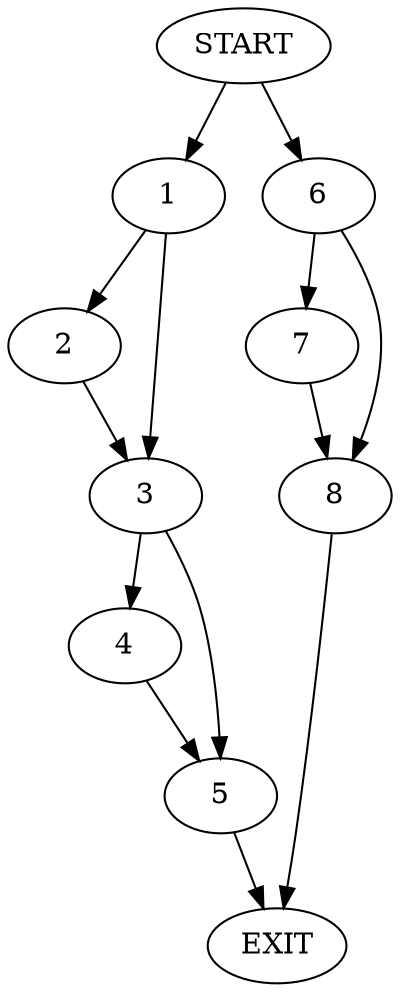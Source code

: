 digraph { 
0 [label="START"];
1;
2;
3;
4;
5;
6;
7;
8;
9[label="EXIT"];
0 -> 1;
0 -> 6;
1 -> 2;
1 -> 3;
2 -> 3;
3 -> 4;
3 -> 5;
4 -> 5;
5 -> 9;
6 -> 7;
6 -> 8;
7 -> 8;
8 -> 9;
}